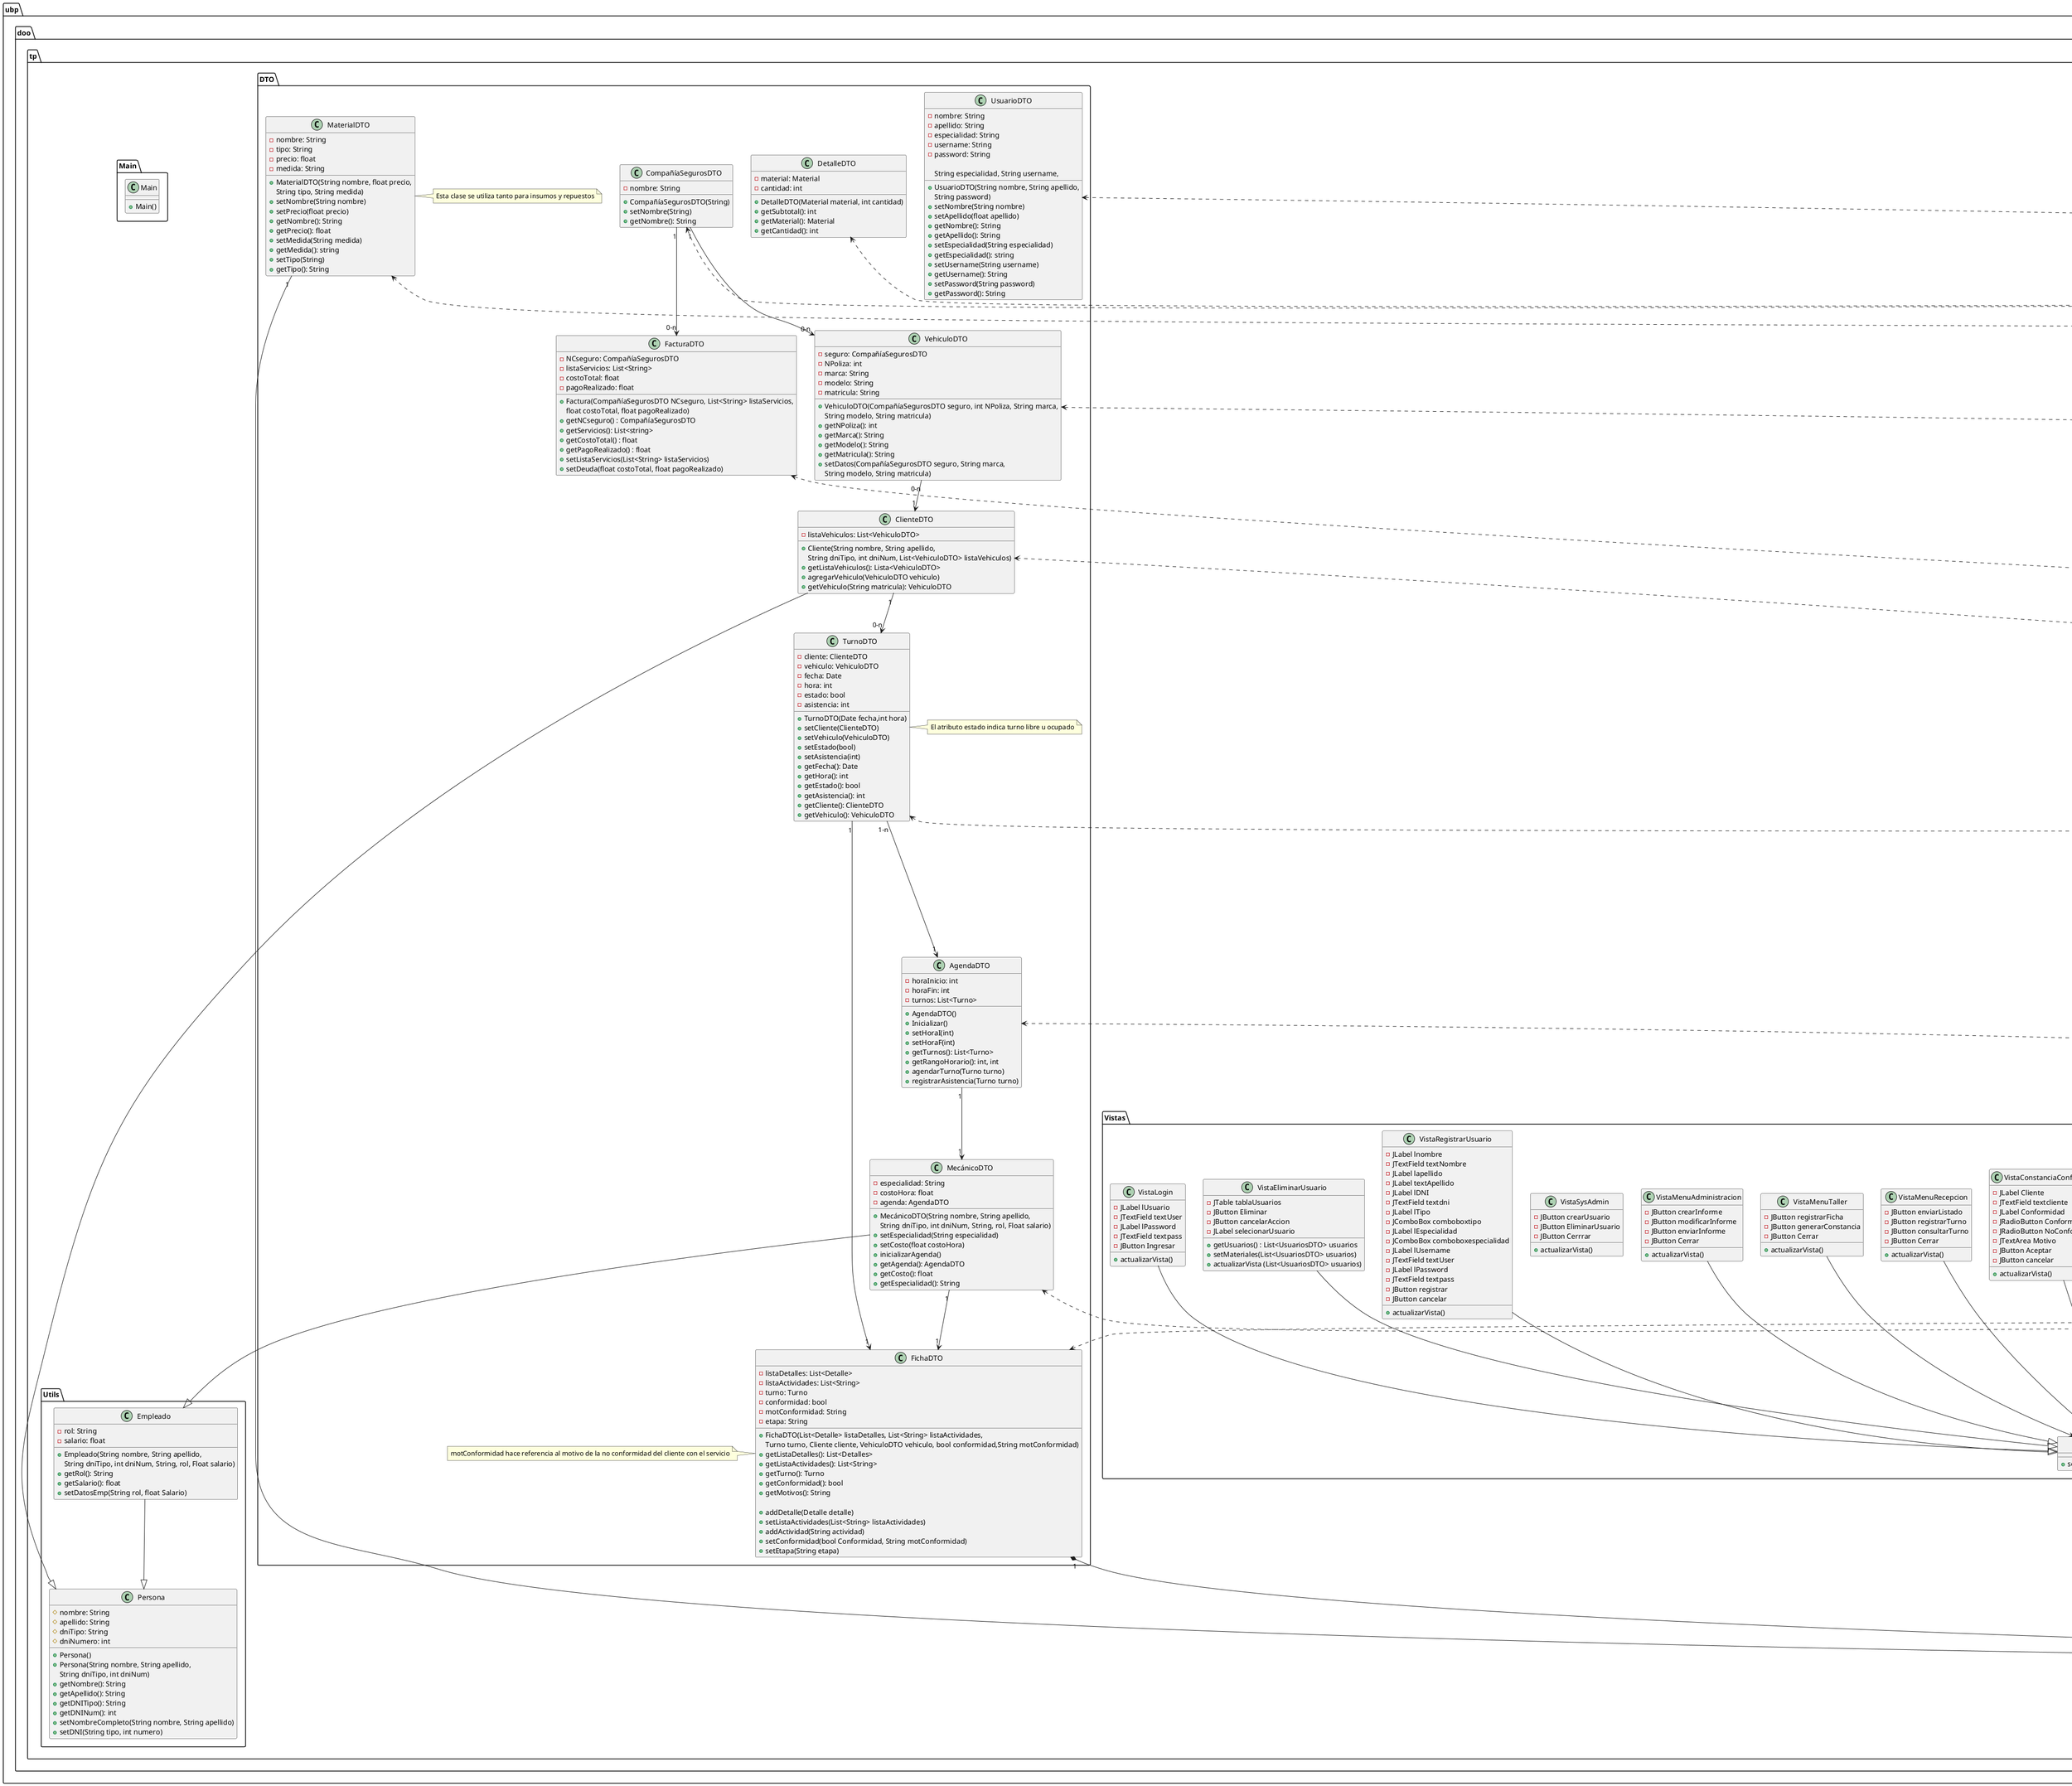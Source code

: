 .@startuml Clases

package ubp.doo.tp.factory{

    interface MVCFactory{
        +crearVista() : Vista
        +crearModelo() : Modelo
        +crearControlador() : Controlador
    }

    class MVCFactoryConsultarClientes{
        +crearVista() : Vista
        +crearModelo() : Modelo
        +crearControlador() : Controlador
    }

    class MVCFactoryConfirmarTurnos{
        +crearVista() : Vista
        +crearModelo() : Modelo
        +crearControlador() : Controlador
    }

    class MVCFactoryRegistrarClientes{
        +crearVista() : Vista
        +crearModelo() : Modelo
        +crearControlador() : Controlador
    }

    class MVCFactoryRegistrarVehiculos{
        +crearVista() : Vista
        +crearModelo() : Modelo
        +crearControlador() : Controlador
    }

    class MVCFactoryRegistrarTurnos{
        +crearVista() : Vista
        +crearModelo() : Modelo
        +crearControlador() : Controlador
    }

    class MVCFactoryCrearFichas{
        +crearVista() : Vista
        +crearModelo(int tipo) : Modelo
        +crearControlador() : Controlador
    }

    class MVCFactorySeleccionarMateriales{
        +crearVista() : Vista
        +crearModelo() : Modelo
        +crearControlador() : Controlador
    }
}

package ubp.doo.tp.DAO{

    interface ClientesDAO{ 
    }

    interface TurnosDAO{
    }

    interface VehiculoDAO{
    }

    interface MaterialDAO{
    }

    interface MecánicoDAO{
    }

    interface AgendaDAO{
    }

    interface FichaDAO{
    }

    interface DetalleDAO{
    }

    interface CompañíaSegurosDAO{
    }

    interface FacturaDAO{
    }

    interface UsuarioDAO{
    }

    class ClientesDAOImpl{
    + getClientes(string filtros): List<ClienteDTO>
    + insertCliente(ClienteDTO cliente)
    + deleteCliente(ClienteDTO cliente)
    + updateCliente(ClienteDTO cliente)
    }

    class TurnosDAOImpl{
    + getTurnos(string filtros): List<TurnoDTO>
    + insertTurno(TurnoDTO turno)
    + deleteTurno(TurnoDTO turno)
    + updateTurno(TurnoDTO turno)
    }

    class VehiculoDAOImpl{
    + getVehiculos(ClienteDTO cliente): List<VehiculoDTO>
    + insertVehiculo(VehiculoDTO vehiculo)
    + deleteVehiculo(VehiculoDTO vehiculo)
    + updateVehiculo(VehiculoDTO vehiculo)
    }

    class MaterialDAOImpl{
    + getMaterial(): List<MaterialDTO>
    + insertMaterial(MaterialDTO material)
    + deleteMaterial(MaterialDTO material)
    + updateMaterial(MaterialDTO material)
    }

    class MecánicoDAOImpl{
    + getMecánico(): List<MecánicoDTO>
    + insertMecánico(MecánicoDTO mecánico)
    + deleteMecánico(MecánicoDTO mecánico)
    + updateMecánico(MecánicoDTO mecánico)
    }

    class AgendaDAOImpl{
    + getAgenda(): List<AgendaDTO>
    + insertAgenda(AgendaDTO agenda)
    + deleteAgenda(AgendaDTO agenda)
    + updateAgenda(AgendaDTO agenda)
    }

    class DetalleDAOImpl{
    + getDetalle(): List<DetalleDTO>
    + insertDetalle(DetalleDTO detalle)
    + deleteDetalle(DetalleDTO detalle)
    + updateDetalle(DetalleDTO detalle)
    }

    class FichaDAOImpl{
    + getFicha(): List<FichaDTO>
    + insertFicha(FichaDTO ficha)
    + deleteFicha(FichaDTO ficha)
    + updateFicha(FichaDTO ficha)
    }

    class CompañíaSegurosDAOImpl{
    + getCompañíaSeguros(): List<CompañíaSegurosDTO>
    + insertCompañíaSeguros(CompañíaSegurosDTO compañíaSeguros)
    + deleteCompañíaSeguros(CompañíaSegurosDTO compañíaSeguros)
    + updateCompañíaSeguros(CompañíaSegurosDTO compañíaSeguros)
    }

    class FacturaDAOImpl{
    + getFactura(): List<FacturaDTO>
    + insertFactura(FacturaDTO factura)
    + deleteFactura(FacturaDTO factura)
    + updateFactura(FacturaDTO factura)
    }

    class UsuarioDAOImpl{
    + getUsuario(): List<UsuarioDTO>
    + insertUsuario(UsuarioDTO usuario)
    + deleteUsuario(UsuarioDTO usuario)
    + updateUsuario(UsuarioDTO usuario)
    }

}

package ubp.doo.tp.Modelos{
    
    interface Modelo{
    }

    class MTurnos{
        - turno: TurnoDAO
    }

    class MCliente{
        - cliente: ClienteDAO
    }

    class MVehiculo{
        - vehiculo: VehiculoDAO
    }

    class MMaterial{
        - material: MaterialDAO
    }

    class MFicha{
        - ficha: FichaDao
    }

    class MMecánico{
        - mecánico: MecanicoDAO
    }

    class MAgenda{
        - agenda: AgendaDAO
    }

    class MDetalle{
        - detalle: DetalleDAO
    }

    class MCompañíaSeguros{
        - compañíaseguros: CompañíaSegurosDAO
    }

    class MFactura{
        - factura: FacturaDAO
    }

    class MUsuario{
        usuario: UsuarioDAO
    }
}
package ubp.doo.tp.Vistas{

    interface Vista{
        + setControlador(Controlador cont)
    }

    class VistaConsultaClientes{
        - List<ClienteDTO> clientes
        - JTable tablaClientes
        - JButton nuevo
        - JButton seleccionar 
        - JButton cancelar


        + getClientes() : List<ClienteDTO> clientes
        + setClientes(List<ClienteDTO> clientes)
        + actualizarVista(List<ClienteDTO> clientes)
    }

    class VistaConfirmarTurnos{
        - JTable tablaTurnos
        - JButton confirmar
        - JButton cancelarTurno
        - JButton cancelarAccion
        - JLabel confAsist

        + getTurnos() : List<TurnosDTO> turnos
        + setTurnos(List<TurnosDTO> turnos)
        + actualizarVista(List<TurnosDTO> turnos)
    }

    class VistaRegistrarClientes{
        - JButton siguiente
        - JButton cancelar
        - JLabel labelnombre
        - JLabel labelapellido
        - JLabel labeldni
        - JLabel labeltipo
        - JTextField textnombre
        - JTextField textapellido
        - JTextField textdni
        - JComboBox comboboxtipo

        + actualizarVista()
    }

    class VistaRegistrarVehiculos{
        - JButton registrar
        - JButton cancelar
        - JLabel labelmatricula
        - JLabel labelnropoliza
        - JLabel labelmodelo
        - JLabel labelmarca
        - JLabel labelcompseg
        - JTextField textmatricula
        - JTextField textnropoliza
        - JTextField textmodelo
        - JComboBox comboboxcompseg
        - JComboBox comboboxmarca

        + actualizarVista()
    }

    class VistaRegistrarTurnos{
        - JButton registrar
        - JButton cancelar
        - JButton examinar
        - JButton nuevo
        - JButton calendario
        - JLabel labelcliente
        - JLabel labelvehiculo
        - JLabel labelespecialidad
        - JLabel labelfecha
        - JLabel labelmecanico
        - JTextField textcliente
        - JTextField textfecha
        - JComboBox comboboxvehiculo
        - JComboBox comboboxmecanico

        + actualizarVista()
    }

    class VistaCrearFichas{
        - JButton examinar
        - JButton anadirmat
        - JTextField textturno
        - JList listactividades
        - JTable materiales

        + actualizarVista()
    }

    class VistaSeleccionarMateriales{
        - JTable tablaMateriales
        - JButton confirmar
        - JButton cancelarAccion
        - JLabel selecMat

        + getMateriales() : List<MaterialesDTO> materiales
        + setMateriales(List<MaterialesDTO> materiales)
        + actualizarVista(List<MaterialesDTO> materiales)
    }


    class VistaConstanciaConformidad{
        - JLabel Cliente
        - JTextField textcliente
        - JLabel Conformidad
        - JRadioButton Conforme 
        - JRadioButton NoConforme
        - JTextArea Motivo
        - JButton Aceptar
        - JButton cancelar

        + actualizarVista() 
        
    }

    class VistaMenuRecepcion{
        - JButton enviarListado
        - JButton registrarTurno
        - JButton consultarTurno
        - JButton Cerrar

        + actualizarVista()
    }

    class VistaMenuTaller{
        - JButton registrarFicha
        - JButton generarConstancia
        - JButton Cerrar
        
        + actualizarVista()
    }
    
    class VistaMenuAdministracion{
        - JButton crearInforme
        - JButton modificarInforme
        - JButton enviarInforme
        - JButton Cerrar
        
        + actualizarVista()
    }

    class VistaSysAdmin{
        - JButton crearUsuario
        - JButton EliminarUsuario
        - JButton Cerrrar

        + actualizarVista()
    }

    class VistaRegistrarUsuario{
        - JLabel lnombre
        - JTextField textNombre
        - JLabel lapellido 
        - JLabel textApellido
        - JLabel lDNI 
        - JTextField textdni
        - JLabel lTipo 
        - JComboBox comboboxtipo
        - JLabel lEspecialidad 
        - JComboBox comboboxespecialidad
        - JLabel lUsername
        - JTextField textUser
        - JLabel lPassword
        - JTextField textpass
        - JButton registrar
        - JButton cancelar

        + actualizarVista()

    }

    class VistaEliminarUsuario{
        - JTable tablaUsuarios
        - JButton Eliminar 
        - JButton cancelarAccion
        - JLabel selecionarUsuario

        + getUsuarios() : List<UsuariosDTO> usuarios
        + setMateriales(List<UsuariosDTO> usuarios)
        + actualizarVista (List<UsuariosDTO> usuarios)
    }

    class VistaLogin{
        - JLabel lUsuario
        - JTextField textUser
        - JLabel lPassword
        - JTextField textpass
        - JButton Ingresar

        + actualizarVista()
    }

}

package ubp.doo.tp.Controladores{

    interface Controlador{
        + eventListener()
    }

    class ControladorClientesTurnos{
        - modeloCliente: Modelo
        - modeloVehiculo: Modelo
        - modeloCompañíaSeguros: Modelo
        - modeloAgenda: Modelo
        - modeloTurnos: Modelo
        - modeloMecanico: Modelo
        - vistaActual: Vista


        + ControladorClientesTurnos(Modelo modelocliente, Modelo modelovehiculo, Vista vista)
        + getClientes(): List<ClienteDTO>
        + addCliente(ClienteDTO cliente)
        + filterClientes(string params) : List<ClienteDTO>
    }

    class ControladorFichas{
        - modeloAgenda: Modelo
        - modeloTurnos: Modelo
        - modeloMecanico: Modelo
        - modeloFichas: Modelo
        - modeloCliente: Modelo
        - modeloVehiculo: Modelo
        - modeloCompañíaSeguros: Modelo
        - modeloMateriales: Modelo
        - modeloDetalle: Modelo
        - vistaActual: Vista

        + ControladorFichas(Modelo modeloturnos, modeloagenda, modelomecanico, modelofichas, modelocliente,
            modelovehículo, modelocompseg, modelomateriales, modelodetalle, Vista vista)
    }

    class ControladorTurnos{
        - modeloCliente: Modelo
        - modeloVehiculo: Modelo
        - modeloCompañíaSeguros: Modelo
        - modeloTurnos: Modelo
        - vistaActual: Vista

        + ControladorTurnos(Modelo modeloturnos, modelovehiculo, modelocompseg, modelocliente, Vista vista)
    }

    



}

package ubp.doo.tp.DTO{
    
    class CompañíaSegurosDTO {
	- nombre: String
    
    + CompañíaSegurosDTO(String)
    + setNombre(String)
    + getNombre(): String
    }

class TurnoDTO{
    - cliente: ClienteDTO
    - vehiculo: VehiculoDTO
    - fecha: Date
    - hora: int
    - estado: bool
    - asistencia: int

    + TurnoDTO(Date fecha,int hora)
    + setCliente(ClienteDTO)
    + setVehiculo(VehiculoDTO)
    + setEstado(bool)
    + setAsistencia(int)
    + getFecha(): Date
    + getHora(): int
    + getEstado(): bool
    + getAsistencia(): int
    + getCliente(): ClienteDTO
    + getVehiculo(): VehiculoDTO
    }
note right of TurnoDTO : El atributo estado indica turno libre u ocupado

class DetalleDTO{
    - material: Material
    - cantidad: int

    + DetalleDTO(Material material, int cantidad)
    + getSubtotal(): int
    + getMaterial(): Material
    + getCantidad(): int
    }

class AgendaDTO{
    - horaInicio: int
    - horaFin: int
    - turnos: List<Turno>

    + AgendaDTO()
    + Inicializar()
    + setHoraI(int)
    + setHoraF(int)
    + getTurnos(): List<Turno>
    + getRangoHorario(): int, int
    + agendarTurno(Turno turno)
    + registrarAsistencia(Turno turno)
    }

class MecánicoDTO{
    - especialidad: String
    - costoHora: float
    - agenda: AgendaDTO

    + MecánicoDTO(String nombre, String apellido, 
        String dniTipo, int dniNum, String, rol, Float salario)
    + setEspecialidad(String especialidad)
    + setCosto(float costoHora)
    + inicializarAgenda()
    + getAgenda(): AgendaDTO
    + getCosto(): float
    + getEspecialidad(): String
    }

class MaterialDTO{
    - nombre: String
    - tipo: String
    - precio: float
    - medida: String

    + MaterialDTO(String nombre, float precio, 
        String tipo, String medida)
    + setNombre(String nombre)
    + setPrecio(float precio)
    + getNombre(): String
    + getPrecio(): float
    + setMedida(String medida)
    + getMedida(): string
    + setTipo(String)
    + getTipo(): String
    }
note right of MaterialDTO : Esta clase se utiliza tanto para insumos y repuestos

class FacturaDTO{
    - NCseguro: CompañíaSegurosDTO
    - listaServicios: List<String>
    - costoTotal: float
    - pagoRealizado: float

    + Factura(CompañíaSegurosDTO NCseguro, List<String> listaServicios, 
            float costoTotal, float pagoRealizado)
    + getNCseguro() : CompañíaSegurosDTO
    + getServicios(): List<string>
    + getCostoTotal() : float
    + getPagoRealizado() : float
    + setListaServicios(List<String> listaServicios)
    + setDeuda(float costoTotal, float pagoRealizado)
    }

class FichaDTO{
    - listaDetalles: List<Detalle>
    - listaActividades: List<String>
    - turno: Turno
    - conformidad: bool
    - motConformidad: String
    - etapa: String

    + FichaDTO(List<Detalle> listaDetalles, List<String> listaActividades, 
            Turno turno, Cliente cliente, VehiculoDTO vehiculo, bool conformidad,String motConformidad)
    + getListaDetalles(): List<Detalles>
    + getListaActividades(): List<String>
    + getTurno(): Turno
    + getConformidad(): bool
    + getMotivos(): String

    + addDetalle(Detalle detalle)
    + setListaActividades(List<String> listaActividades)
    + addActividad(String actividad)
    + setConformidad(bool Conformidad, String motConformidad)
    + setEtapa(String etapa)
    }
note left of FichaDTO : motConformidad hace referencia al motivo de la no conformidad del cliente con el servicio

class VehiculoDTO{
    - seguro: CompañíaSegurosDTO
    - NPoliza: int
    - marca: String
    - modelo: String
    - matricula: String

    + VehiculoDTO(CompañíaSegurosDTO seguro, int NPoliza, String marca,
            String modelo, String matricula)
    + getNPoliza(): int
    + getMarca(): String
    + getModelo(): String
    + getMatricula(): String
    + setDatos(CompañíaSegurosDTO seguro, String marca,
            String modelo, String matricula)  
    }

class ClienteDTO{
    - listaVehiculos: List<VehiculoDTO>

    + Cliente(String nombre, String apellido, 
        String dniTipo, int dniNum, List<VehiculoDTO> listaVehiculos)
    + getListaVehiculos(): Lista<VehiculoDTO>
    + agregarVehiculo(VehiculoDTO vehiculo)
    + getVehiculo(String matricula): VehiculoDTO
    }


    class UsuarioDTO{
    - nombre: String
    - apellido: String
    - especialidad: String
    - username: String
    - password: String

    + UsuarioDTO(String nombre, String apellido, 
        String especialidad, String username,
        String password)
    + setNombre(String nombre)
    + setApellido(float apellido)
    + getNombre(): String
    + getApellido(): String
    + setEspecialidad(String especialidad)
    + getEspecialidad(): string
    + setUsername(String username)
    + getUsername(): String
    + setPassword(String password)
    + getPassword(): String 
    }

}




package ubp.doo.tp.Utils{

    class Persona{
        # nombre: String
        # apellido: String
        # dniTipo: String
        # dniNumero: int

        + Persona()
        + Persona(String nombre, String apellido, 
            String dniTipo, int dniNum)
        + getNombre(): String
        + getApellido(): String
        + getDNITipo(): String
        + getDNINum(): int
        + setNombreCompleto(String nombre, String apellido)
        + setDNI(String tipo, int numero)
    }

    class Empleado{
        - rol: String
        - salario: float

        + Empleado(String nombre, String apellido, 
            String dniTipo, int dniNum, String, rol, Float salario)
        + getRol(): String
        + getSalario(): float
        + setDatosEmp(String rol, float Salario)
    }
}

package ubp.doo.tp.Facade{
    interface Facade{
    }

    class FacadeInitOpciones{

        + FacadeInitOpciones()
        + ejecutarOpcion(string opcion)  
    }
}

package ubp.doo.tp.Main{
    class Main{
        +Main()
    }
}

Main ..> FacadeInitOpciones : <<importa>>

Facade <|- FacadeInitOpciones

FacadeInitOpciones ..> MVCFactory : <<usa>>

Empleado --|> Persona
ClienteDTO --|> Persona
MecánicoDTO --|> Empleado
ClienteDTO "1" --> "0-n" TurnoDTO
MaterialDTO "1" --> "0-n" DetalleDAO
TurnoDTO "1-n" ---> "1" AgendaDTO
AgendaDTO "1" --> "1" MecánicoDTO
DetalleDAO "1-n" --* "1" FichaDTO
MecánicoDTO "1" --> "1" FichaDTO
TurnoDTO "1" --> "1" FichaDTO
CompañíaSegurosDTO "1" --> "0-n" VehiculoDTO
CompañíaSegurosDTO "1" --> "0-n" FacturaDTO
VehiculoDTO "0-n" --> "1" ClienteDTO

MCliente <- ControladorClientesTurnos
MVehiculo <- ControladorClientesTurnos
MCompañíaSeguros <- ControladorClientesTurnos 


ControladorFichas --|> Controlador 
ControladorClientesTurnos --|> Controlador
ControladorTurnos --|> Controlador

MCliente --|> Modelo
MCliente -> ClientesDAOImpl
ClientesDAOImpl --|> ClientesDAO
ClienteDTO <.. ClientesDAOImpl 

MTurnos --|> Modelo
MTurnos --> TurnosDAOImpl
TurnosDAOImpl --|> TurnosDAO
TurnoDTO <.. TurnosDAOImpl 

MVehiculo --|> Modelo
MVehiculo --> VehiculoDAOImpl
VehiculoDAOImpl --|> VehiculoDAO
VehiculoDTO <.. VehiculoDAOImpl 

MMaterial --|> Modelo
MMaterial --> MaterialDAOImpl
MaterialDAOImpl --|> MaterialDAO
MaterialDTO <.. MaterialDAOImpl 

MMecánico --|> Modelo
MMecánico --> MecánicoDAOImpl
MecánicoDAOImpl --|> MecánicoDAO
MecánicoDTO <.. MecánicoDAOImpl 

MFicha --|> Modelo
MFicha --> FichaDAOImpl
FichaDAOImpl --|> FichaDAO
FichaDTO <.. FichaDAOImpl 

MAgenda --|> Modelo
MAgenda --> AgendaDAOImpl
AgendaDAOImpl --|> AgendaDAO
AgendaDTO <.. AgendaDAOImpl 

MFactura --|> Modelo
MFactura --> FacturaDAOImpl
FacturaDAOImpl --|> FacturaDAO
FacturaDTO <.. FacturaDAOImpl 

MDetalle --|> Modelo
MDetalle --> DetalleDAOImpl
DetalleDAOImpl --|> DetalleDAO
DetalleDTO <.. DetalleDAOImpl 

MCompañíaSeguros --|> Modelo
MCompañíaSeguros --> CompañíaSegurosDAOImpl
CompañíaSegurosDAOImpl --|> CompañíaSegurosDAO
CompañíaSegurosDTO <.. CompañíaSegurosDAOImpl 

MUsuario --|> Modelo
MUsuario --> UsuarioDAOImpl
UsuarioDAOImpl --|> UsuarioDAO
UsuarioDTO <.. UsuarioDAOImpl


MVCFactory <|-down- MVCFactoryConsultarClientes
MVCFactory <|-down- MVCFactoryConfirmarTurnos
MVCFactory <|-down- MVCFactoryRegistrarClientes
MVCFactory <|-down- MVCFactoryRegistrarVehiculos
MVCFactory <|-down- MVCFactoryRegistrarTurnos
MVCFactory <|-down- MVCFactoryCrearFichas
MVCFactory <|-down- MVCFactorySeleccionarMateriales

MVCFactoryConsultarClientes <.. VistaConsultaClientes 
MVCFactoryConsultarClientes <.. MCliente
MVCFactoryConsultarClientes <.. MVehiculo
MVCFactoryConsultarClientes <.. MCompañíaSeguros 
MVCFactoryConsultarClientes <.. ControladorClientesTurnos

MVCFactoryRegistrarClientes <.. MCliente
MVCFactoryRegistrarClientes <.. MVehiculo
MVCFactoryRegistrarClientes <.. MCompañíaSeguros
MVCFactoryRegistrarClientes <.. MMecánico
MVCFactoryRegistrarClientes <.. MAgenda
MVCFactoryRegistrarClientes <.. MTurnos
 
MVCFactoryConfirmarTurnos <.down. VistaConfirmarTurnos 
MVCFactoryRegistrarVehiculos <.down. VistaRegistrarVehiculos 
MVCFactoryRegistrarTurnos <.down.. VistaRegistrarTurnos 
MVCFactoryRegistrarClientes <.down. VistaRegistrarClientes 
MVCFactoryCrearFichas <.down. VistaCrearFichas  
MVCFactorySeleccionarMateriales <.down. VistaSeleccionarMateriales 

MVCFactoryConsultarClientes <.. ControladorClientesTurnos
MVCFactoryRegistrarClientes <.. ControladorClientesTurnos
MVCFactoryRegistrarVehiculos <.. ControladorClientesTurnos
MVCFactoryRegistrarTurnos <.. ControladorClientesTurnos

MVCFactoryCrearFichas <.. ControladorFichas 
MVCFactorySeleccionarMateriales <.. ControladorFichas

VistaConsultaClientes <-- ControladorClientesTurnos
VistaRegistrarClientes <-- ControladorClientesTurnos
VistaRegistrarVehiculos <-- ControladorClientesTurnos
VistaRegistrarTurnos <-- ControladorClientesTurnos

VistaCrearFichas <-- ControladorFichas 
VistaSeleccionarMateriales <-- ControladorFichas

VistaConfirmarTurnos -down-|> Vista
VistaRegistrarVehiculos -down-|> Vista
VistaRegistrarTurnos -down-|> Vista
VistaRegistrarClientes -down-|> Vista
VistaCrearFichas -down-|> Vista
VistaSeleccionarMateriales -down-|> Vista
VistaConsultaClientes -down-|> Vista
VistaConstanciaConformidad -down-|> Vista
VistaMenuRecepcion -down-|> Vista
VistaMenuTaller -down-> Vista 
VistaMenuAdministracion -down-|> Vista
VistaRegistrarUsuario -down-|> Vista
VistaEliminarUsuario -down-|> Vista 
VistaLogin -down-|> Vista

 

@enduml